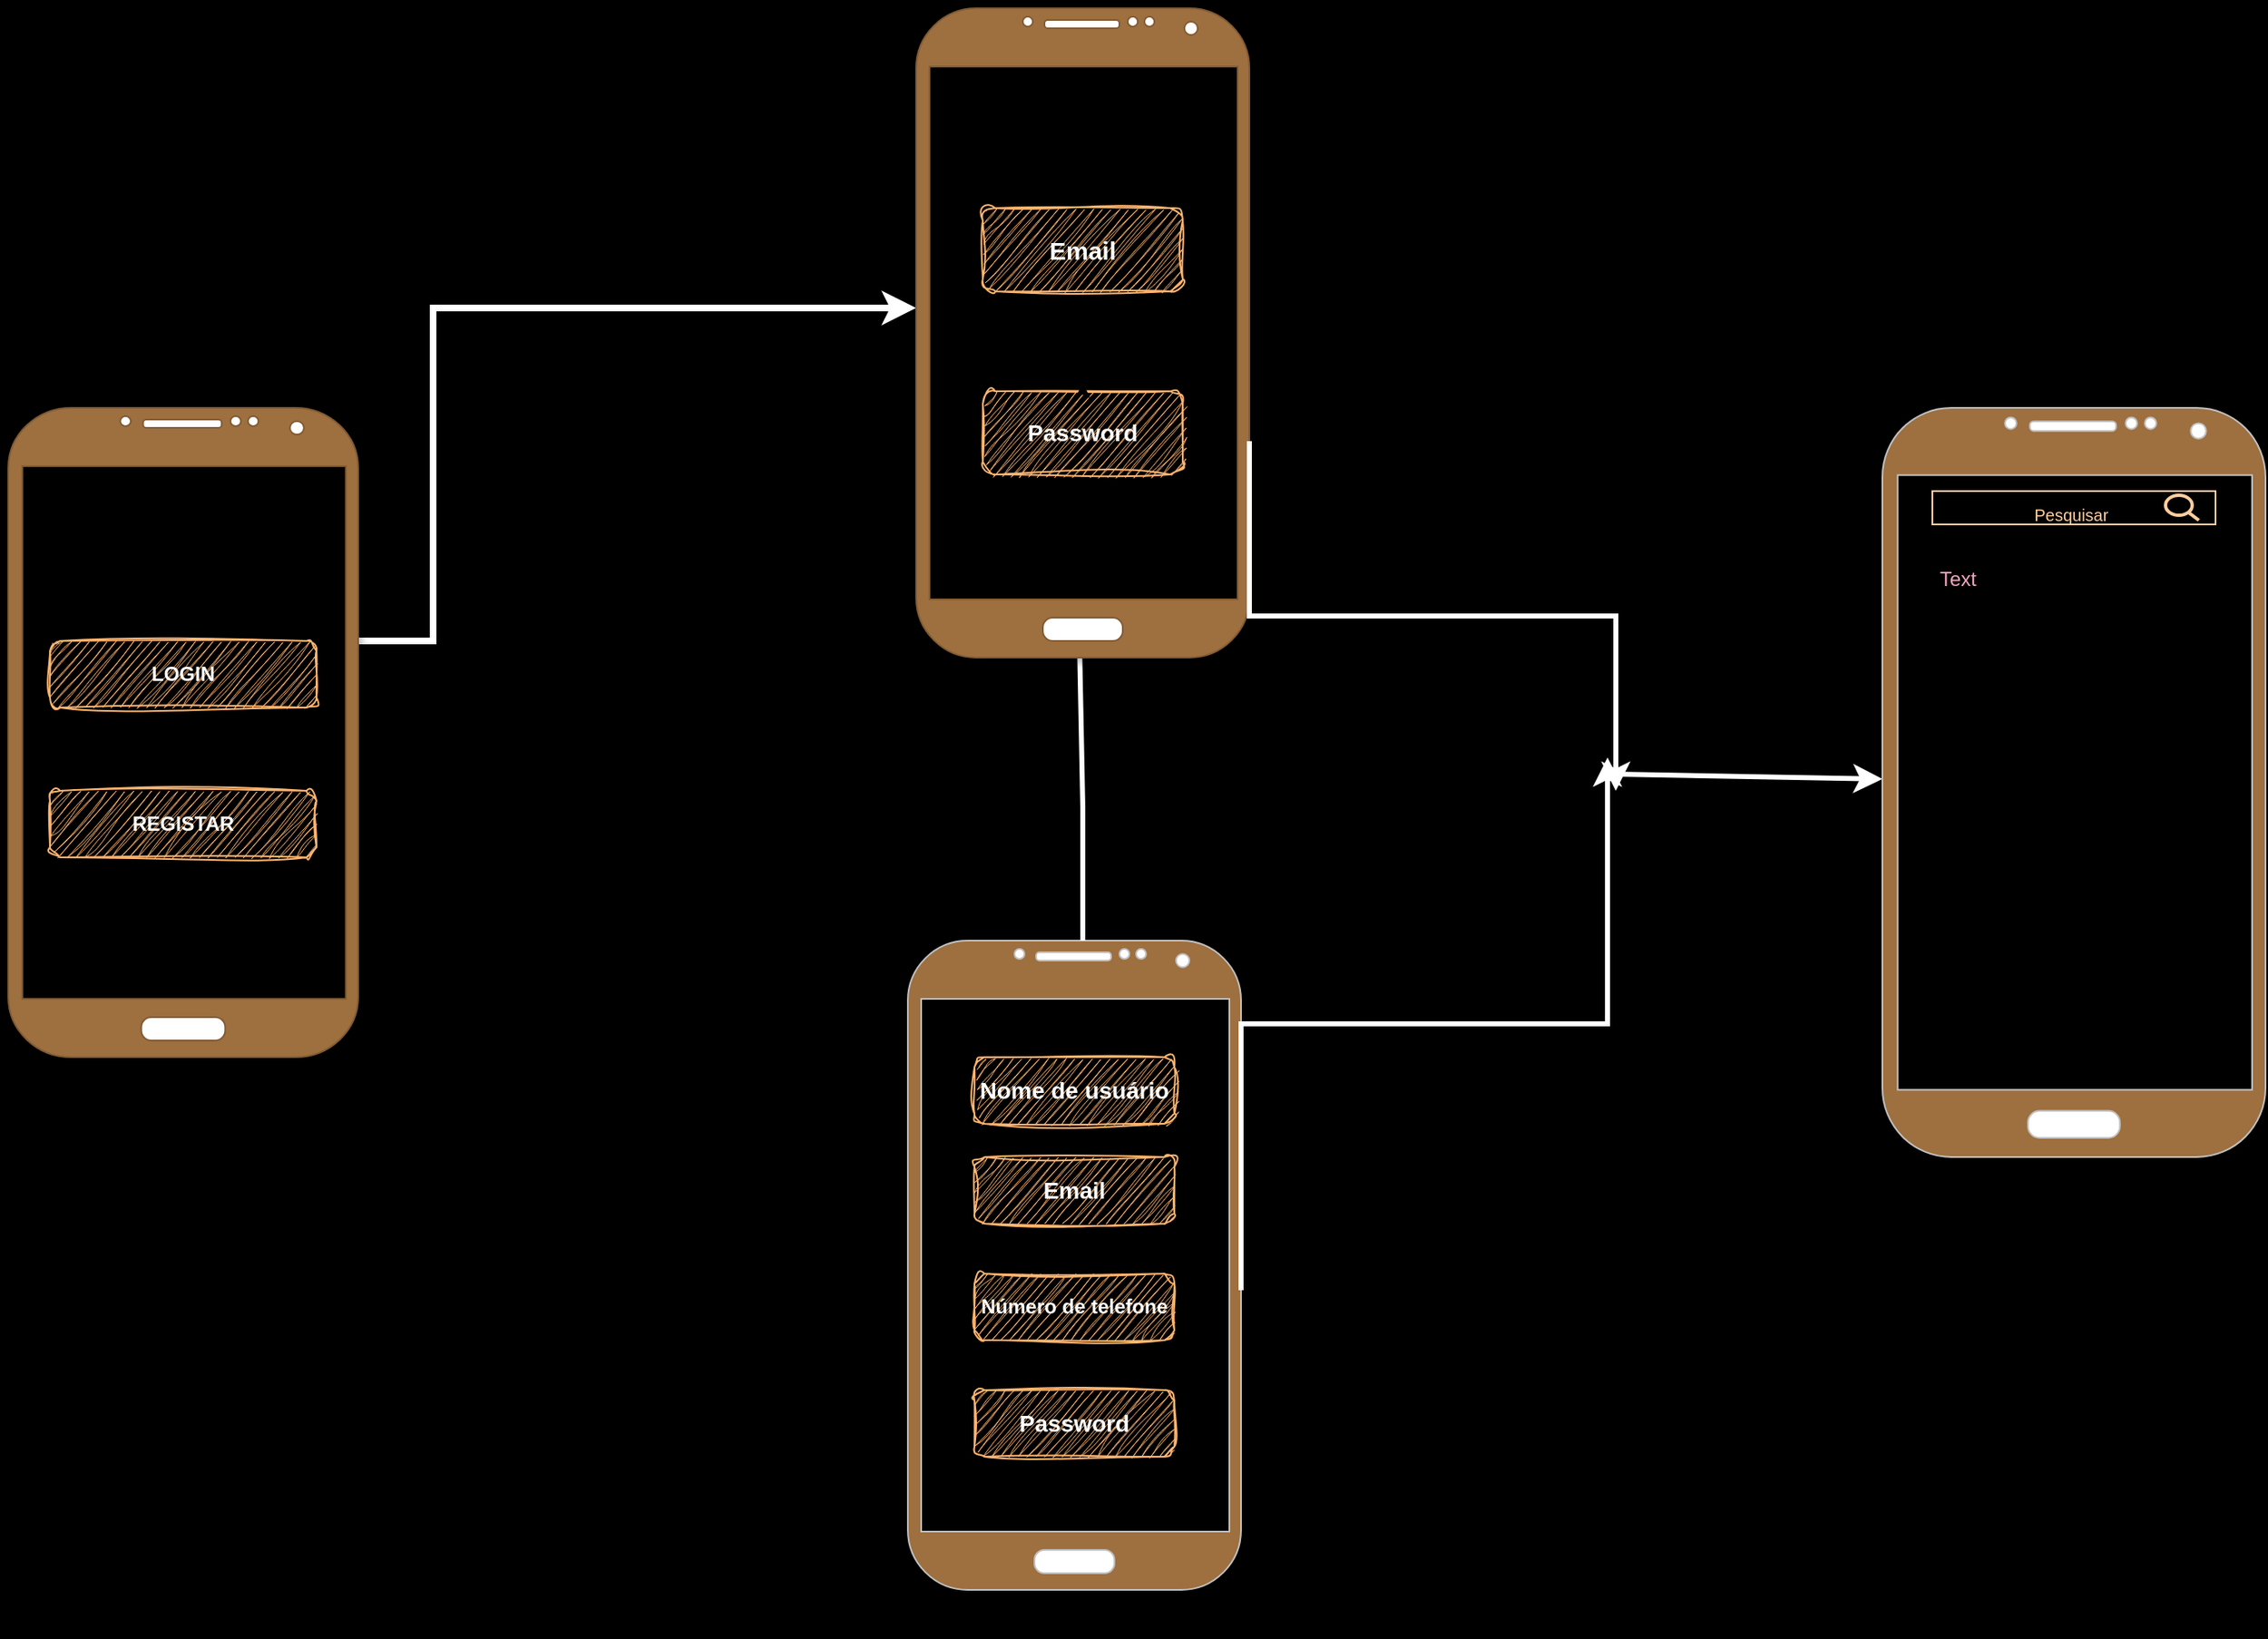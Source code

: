 <mxfile version="22.0.0" type="github" pages="2">
  <diagram id="kgpKYQtTHZ0yAKxKKP6v" name="Page-1">
    <mxGraphModel dx="656" dy="429" grid="1" gridSize="10" guides="1" tooltips="1" connect="1" arrows="1" fold="1" page="1" pageScale="1" pageWidth="850" pageHeight="1100" background="#000000" math="0" shadow="0">
      <root>
        <mxCell id="0" />
        <mxCell id="1" parent="0" />
        <mxCell id="2ql422s-yPlkNmw84_Gj-6" value="" style="edgeStyle=segmentEdgeStyle;endArrow=classic;html=1;curved=0;rounded=0;endSize=8;startSize=8;strokeColor=#FFFFFF;strokeWidth=4;" parent="1" target="2ql422s-yPlkNmw84_Gj-10" edge="1">
          <mxGeometry width="50" height="50" relative="1" as="geometry">
            <mxPoint x="460" y="440" as="sourcePoint" />
            <mxPoint x="560" y="340" as="targetPoint" />
            <Array as="points">
              <mxPoint x="510" y="440" />
              <mxPoint x="510" y="240" />
            </Array>
          </mxGeometry>
        </mxCell>
        <mxCell id="2ql422s-yPlkNmw84_Gj-10" value="" style="swimlane;startSize=0;fontColor=none;noLabel=1;strokeColor=none;" parent="1" vertex="1">
          <mxGeometry x="800" y="230" width="170" height="210" as="geometry" />
        </mxCell>
        <mxCell id="2ql422s-yPlkNmw84_Gj-12" value="&lt;b&gt;&lt;font style=&quot;font-size: 14px;&quot; color=&quot;#ffffff&quot;&gt;Password&lt;/font&gt;&lt;/b&gt;" style="rounded=1;whiteSpace=wrap;html=1;fillColor=#FFB570;labelBackgroundColor=none;labelBorderColor=none;gradientColor=none;sketch=1;curveFitting=1;jiggle=2;strokeColor=#FFB570;" parent="2ql422s-yPlkNmw84_Gj-10" vertex="1">
          <mxGeometry x="40" y="60" width="120" height="50" as="geometry" />
        </mxCell>
        <mxCell id="2ql422s-yPlkNmw84_Gj-16" style="edgeStyle=orthogonalEdgeStyle;rounded=0;orthogonalLoop=1;jettySize=auto;html=1;exitX=0.5;exitY=0;exitDx=0;exitDy=0;entryX=0.5;entryY=-0.1;entryDx=0;entryDy=0;entryPerimeter=0;" parent="2ql422s-yPlkNmw84_Gj-10" source="2ql422s-yPlkNmw84_Gj-12" target="2ql422s-yPlkNmw84_Gj-12" edge="1">
          <mxGeometry relative="1" as="geometry" />
        </mxCell>
        <mxCell id="2ql422s-yPlkNmw84_Gj-17" style="edgeStyle=orthogonalEdgeStyle;rounded=0;orthogonalLoop=1;jettySize=auto;html=1;exitX=0.5;exitY=1;exitDx=0;exitDy=0;" parent="2ql422s-yPlkNmw84_Gj-10" source="2ql422s-yPlkNmw84_Gj-12" target="2ql422s-yPlkNmw84_Gj-12" edge="1">
          <mxGeometry relative="1" as="geometry" />
        </mxCell>
        <mxCell id="2ql422s-yPlkNmw84_Gj-20" value="" style="swimlane;startSize=0;strokeColor=none;" parent="1" vertex="1">
          <mxGeometry x="810" y="630" width="190" height="380" as="geometry" />
        </mxCell>
        <mxCell id="gszBq1xayT0m0fYIKKLI-3" style="edgeStyle=orthogonalEdgeStyle;rounded=0;orthogonalLoop=1;jettySize=auto;html=1;exitX=0;exitY=1;exitDx=0;exitDy=0;fontFamily=Helvetica;fontSize=12;fontColor=#f4a4c0;" edge="1" parent="2ql422s-yPlkNmw84_Gj-20" source="2ql422s-yPlkNmw84_Gj-21" target="A98R-v6a7x3lPAm8_0wS-1">
          <mxGeometry relative="1" as="geometry" />
        </mxCell>
        <mxCell id="2ql422s-yPlkNmw84_Gj-21" value="&lt;b&gt;&lt;font style=&quot;font-size: 14px;&quot; color=&quot;#ffffff&quot;&gt;Nome de usuário&lt;/font&gt;&lt;/b&gt;" style="rounded=1;whiteSpace=wrap;html=1;fillColor=#FFB570;labelBackgroundColor=none;labelBorderColor=none;gradientColor=none;sketch=1;curveFitting=1;jiggle=2;strokeColor=#FFB570;" parent="2ql422s-yPlkNmw84_Gj-20" vertex="1">
          <mxGeometry x="25" y="60" width="120" height="40" as="geometry" />
        </mxCell>
        <mxCell id="2ql422s-yPlkNmw84_Gj-23" value="&lt;b&gt;&lt;font style=&quot;font-size: 14px;&quot; color=&quot;#ffffff&quot;&gt;Email&lt;/font&gt;&lt;/b&gt;" style="rounded=1;whiteSpace=wrap;html=1;fillColor=#FFB570;labelBackgroundColor=none;labelBorderColor=none;gradientColor=none;sketch=1;curveFitting=1;jiggle=2;strokeColor=#FFB570;" parent="2ql422s-yPlkNmw84_Gj-20" vertex="1">
          <mxGeometry x="25" y="120" width="120" height="40" as="geometry" />
        </mxCell>
        <mxCell id="gszBq1xayT0m0fYIKKLI-2" style="edgeStyle=orthogonalEdgeStyle;rounded=0;orthogonalLoop=1;jettySize=auto;html=1;exitX=1;exitY=0.25;exitDx=0;exitDy=0;fontFamily=Helvetica;fontSize=12;fontColor=#f4a4c0;" edge="1" parent="2ql422s-yPlkNmw84_Gj-20" source="2ql422s-yPlkNmw84_Gj-24" target="A98R-v6a7x3lPAm8_0wS-1">
          <mxGeometry relative="1" as="geometry" />
        </mxCell>
        <mxCell id="2ql422s-yPlkNmw84_Gj-24" value="&lt;b&gt;&lt;font color=&quot;#ffffff&quot; style=&quot;font-size: 12px;&quot;&gt;Número de telefone&lt;/font&gt;&lt;/b&gt;" style="rounded=1;whiteSpace=wrap;html=1;fillColor=#FFB570;labelBackgroundColor=none;labelBorderColor=none;gradientColor=none;sketch=1;curveFitting=1;jiggle=2;strokeColor=#FFB570;" parent="2ql422s-yPlkNmw84_Gj-20" vertex="1">
          <mxGeometry x="25" y="190" width="120" height="40" as="geometry" />
        </mxCell>
        <mxCell id="2ql422s-yPlkNmw84_Gj-25" value="&lt;b&gt;&lt;font style=&quot;font-size: 14px;&quot; color=&quot;#ffffff&quot;&gt;Password&lt;/font&gt;&lt;/b&gt;" style="rounded=1;whiteSpace=wrap;html=1;fillColor=#FFB570;labelBackgroundColor=none;labelBorderColor=none;gradientColor=none;sketch=1;curveFitting=1;jiggle=2;strokeColor=#FFB570;" parent="2ql422s-yPlkNmw84_Gj-20" vertex="1">
          <mxGeometry x="25" y="260" width="120" height="40" as="geometry" />
        </mxCell>
        <mxCell id="A98R-v6a7x3lPAm8_0wS-1" value="" style="verticalLabelPosition=bottom;verticalAlign=top;html=1;shadow=0;dashed=0;strokeWidth=1;shape=mxgraph.android.phone2;strokeColor=#c0c0c0;align=center;fontFamily=Helvetica;fontSize=12;fontColor=#f4a4c0;fillColor=#9E6F3F;gradientColor=none;" parent="2ql422s-yPlkNmw84_Gj-20" vertex="1">
          <mxGeometry x="-15" y="-10" width="200" height="390" as="geometry" />
        </mxCell>
        <mxCell id="gszBq1xayT0m0fYIKKLI-5" value="" style="edgeStyle=elbowEdgeStyle;elbow=vertical;endArrow=classic;html=1;curved=0;rounded=0;endSize=8;startSize=8;labelBackgroundColor=default;strokeColor=#FFFFFF;strokeWidth=3;align=center;verticalAlign=middle;fontFamily=Helvetica;fontSize=12;fontColor=#f4a4c0;shape=connector;" edge="1" parent="2ql422s-yPlkNmw84_Gj-20">
          <mxGeometry width="50" height="50" relative="1" as="geometry">
            <mxPoint x="185" y="200" as="sourcePoint" />
            <mxPoint x="405" y="-120" as="targetPoint" />
          </mxGeometry>
        </mxCell>
        <mxCell id="2ql422s-yPlkNmw84_Gj-27" value="" style="endArrow=none;html=1;rounded=0;strokeWidth=3;strokeColor=#FFFFFF;entryX=0.49;entryY=0.972;entryDx=0;entryDy=0;entryPerimeter=0;" parent="1" edge="1" target="2ql422s-yPlkNmw84_Gj-34">
          <mxGeometry width="50" height="50" relative="1" as="geometry">
            <mxPoint x="900" y="620" as="sourcePoint" />
            <mxPoint x="900" y="460" as="targetPoint" />
            <Array as="points">
              <mxPoint x="900" y="540" />
            </Array>
          </mxGeometry>
        </mxCell>
        <mxCell id="2ql422s-yPlkNmw84_Gj-30" value="" style="verticalLabelPosition=bottom;verticalAlign=top;html=1;shadow=1;dashed=0;strokeWidth=1;shape=mxgraph.android.phone2;strokeColor=#825B34;fillColor=#9E6F3F;fontColor=#f4a4c0;gradientColor=none;" parent="1" vertex="1">
          <mxGeometry x="255" y="300" width="210" height="390" as="geometry" />
        </mxCell>
        <mxCell id="2ql422s-yPlkNmw84_Gj-31" value="&lt;p style=&quot;line-height: 140%;&quot;&gt;&lt;font color=&quot;#ffffff&quot;&gt;&lt;b&gt;LOGIN&lt;/b&gt;&lt;/font&gt;&lt;/p&gt;" style="rounded=1;whiteSpace=wrap;html=1;labelBackgroundColor=none;labelBorderColor=none;fillColor=#FFB570;gradientColor=none;sketch=1;curveFitting=1;jiggle=2;strokeColor=#FFB570;" parent="1" vertex="1">
          <mxGeometry x="280" y="440" width="160" height="40" as="geometry" />
        </mxCell>
        <mxCell id="2ql422s-yPlkNmw84_Gj-32" value="&lt;font color=&quot;#ffffff&quot;&gt;&lt;b&gt;REGISTAR&lt;/b&gt;&lt;/font&gt;" style="rounded=1;whiteSpace=wrap;html=1;shadow=0;strokeColor=#FFB570;glass=0;sketch=1;curveFitting=1;jiggle=2;fillColor=#FFB570;labelBackgroundColor=none;labelBorderColor=none;gradientColor=none;" parent="1" vertex="1">
          <mxGeometry x="280" y="530" width="160" height="40" as="geometry" />
        </mxCell>
        <mxCell id="2ql422s-yPlkNmw84_Gj-34" value="" style="verticalLabelPosition=bottom;verticalAlign=top;html=1;shadow=1;dashed=0;strokeWidth=1;shape=mxgraph.android.phone2;strokeColor=#825B34;fillColor=#9E6F3F;fontColor=#f4a4c0;labelBackgroundColor=#000000;fillStyle=solid;gradientColor=none;" parent="1" vertex="1">
          <mxGeometry x="800" y="60" width="200" height="390" as="geometry" />
        </mxCell>
        <mxCell id="2ql422s-yPlkNmw84_Gj-13" value="&lt;b&gt;&lt;font style=&quot;font-size: 15px;&quot; color=&quot;#ffffff&quot;&gt;Email&lt;/font&gt;&lt;/b&gt;" style="rounded=1;whiteSpace=wrap;html=1;sketch=1;curveFitting=1;jiggle=2;labelBackgroundColor=none;fillColor=#FFB570;labelBorderColor=none;gradientColor=none;strokeColor=#FFB570;" parent="1" vertex="1">
          <mxGeometry x="840" y="180" width="120" height="50" as="geometry" />
        </mxCell>
        <mxCell id="2ql422s-yPlkNmw84_Gj-14" style="edgeStyle=orthogonalEdgeStyle;rounded=0;orthogonalLoop=1;jettySize=auto;html=1;exitX=0.5;exitY=1;exitDx=0;exitDy=0;" parent="1" source="2ql422s-yPlkNmw84_Gj-13" target="2ql422s-yPlkNmw84_Gj-13" edge="1">
          <mxGeometry relative="1" as="geometry" />
        </mxCell>
        <mxCell id="gszBq1xayT0m0fYIKKLI-4" value="" style="edgeStyle=elbowEdgeStyle;elbow=vertical;endArrow=classic;html=1;curved=0;rounded=0;endSize=8;startSize=8;fontFamily=Helvetica;fontSize=12;fontColor=#f4a4c0;strokeColor=#FFFFFF;strokeWidth=3;exitX=0.993;exitY=0.521;exitDx=0;exitDy=0;exitPerimeter=0;" edge="1" parent="1">
          <mxGeometry width="50" height="50" relative="1" as="geometry">
            <mxPoint x="1000.0" y="320.0" as="sourcePoint" />
            <mxPoint x="1220" y="530" as="targetPoint" />
          </mxGeometry>
        </mxCell>
        <mxCell id="gszBq1xayT0m0fYIKKLI-6" value="" style="endArrow=classic;html=1;rounded=0;labelBackgroundColor=default;strokeColor=#FFFFFF;strokeWidth=3;align=center;verticalAlign=middle;fontFamily=Helvetica;fontSize=12;fontColor=#f4a4c0;startSize=8;endSize=8;shape=connector;curved=0;elbow=vertical;" edge="1" parent="1" target="gszBq1xayT0m0fYIKKLI-7">
          <mxGeometry width="50" height="50" relative="1" as="geometry">
            <mxPoint x="1220" y="520" as="sourcePoint" />
            <mxPoint x="1480" y="520" as="targetPoint" />
          </mxGeometry>
        </mxCell>
        <mxCell id="gszBq1xayT0m0fYIKKLI-7" value="" style="verticalLabelPosition=bottom;verticalAlign=top;html=1;shadow=0;dashed=0;strokeWidth=1;shape=mxgraph.android.phone2;strokeColor=#c0c0c0;align=center;fontFamily=Helvetica;fontSize=12;fontColor=#f4a4c0;fillColor=#9E6F3F;gradientColor=none;" vertex="1" parent="1">
          <mxGeometry x="1380" y="300" width="230" height="450" as="geometry" />
        </mxCell>
        <mxCell id="gszBq1xayT0m0fYIKKLI-8" value="&lt;div style=&quot;text-align: left;&quot;&gt;&lt;font style=&quot;color: rgb(255, 206, 159); font-size: 10px;&quot;&gt;Pesquisar&lt;/font&gt;&lt;span style=&quot;color: rgb(255, 206, 159); font-size: 11px;&quot;&gt;&amp;nbsp;&lt;/span&gt;&lt;br&gt;&lt;/div&gt;" style="rounded=0;whiteSpace=wrap;html=1;shadow=1;dashed=0;strokeColor=#FFCE9F;strokeWidth=1;align=center;verticalAlign=top;fontFamily=Helvetica;fontSize=12;fontColor=#f4a4c0;fillColor=none;gradientColor=none;" vertex="1" parent="1">
          <mxGeometry x="1410" y="350" width="170" height="20" as="geometry" />
        </mxCell>
        <mxCell id="gszBq1xayT0m0fYIKKLI-9" value="" style="html=1;verticalLabelPosition=bottom;align=center;labelBackgroundColor=#ffffff;verticalAlign=top;strokeWidth=2;strokeColor=#FFCE9F;shadow=0;dashed=0;shape=mxgraph.ios7.icons.looking_glass;fontFamily=Helvetica;fontSize=12;fontColor=#f4a4c0;fillColor=none;gradientColor=none;" vertex="1" parent="1">
          <mxGeometry x="1550" y="352.5" width="20" height="15" as="geometry" />
        </mxCell>
        <mxCell id="gszBq1xayT0m0fYIKKLI-10" value="Text" style="text;html=1;align=center;verticalAlign=middle;resizable=0;points=[];autosize=1;strokeColor=none;fillColor=none;fontSize=12;fontFamily=Helvetica;fontColor=#f4a4c0;" vertex="1" parent="1">
          <mxGeometry x="1400" y="388" width="50" height="30" as="geometry" />
        </mxCell>
      </root>
    </mxGraphModel>
  </diagram>
  <diagram id="PZuyhclzxS1qI-OpDxxj" name="Page-2">
    <mxGraphModel dx="984" dy="644" grid="1" gridSize="10" guides="1" tooltips="1" connect="1" arrows="1" fold="1" page="1" pageScale="1" pageWidth="827" pageHeight="1169" math="0" shadow="0">
      <root>
        <mxCell id="0" />
        <mxCell id="1" parent="0" />
      </root>
    </mxGraphModel>
  </diagram>
</mxfile>
